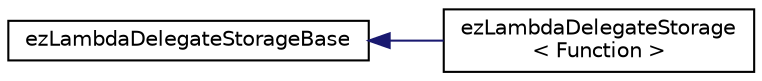 digraph "Graphical Class Hierarchy"
{
 // LATEX_PDF_SIZE
  edge [fontname="Helvetica",fontsize="10",labelfontname="Helvetica",labelfontsize="10"];
  node [fontname="Helvetica",fontsize="10",shape=record];
  rankdir="LR";
  Node0 [label="ezLambdaDelegateStorageBase",height=0.2,width=0.4,color="black", fillcolor="white", style="filled",URL="$d0/d58/structez_lambda_delegate_storage_base.htm",tooltip="[Internal] Storage for lambdas with captures in ezDelegate."];
  Node0 -> Node1 [dir="back",color="midnightblue",fontsize="10",style="solid",fontname="Helvetica"];
  Node1 [label="ezLambdaDelegateStorage\l\< Function \>",height=0.2,width=0.4,color="black", fillcolor="white", style="filled",URL="$dd/dcc/structez_lambda_delegate_storage.htm",tooltip=" "];
}
